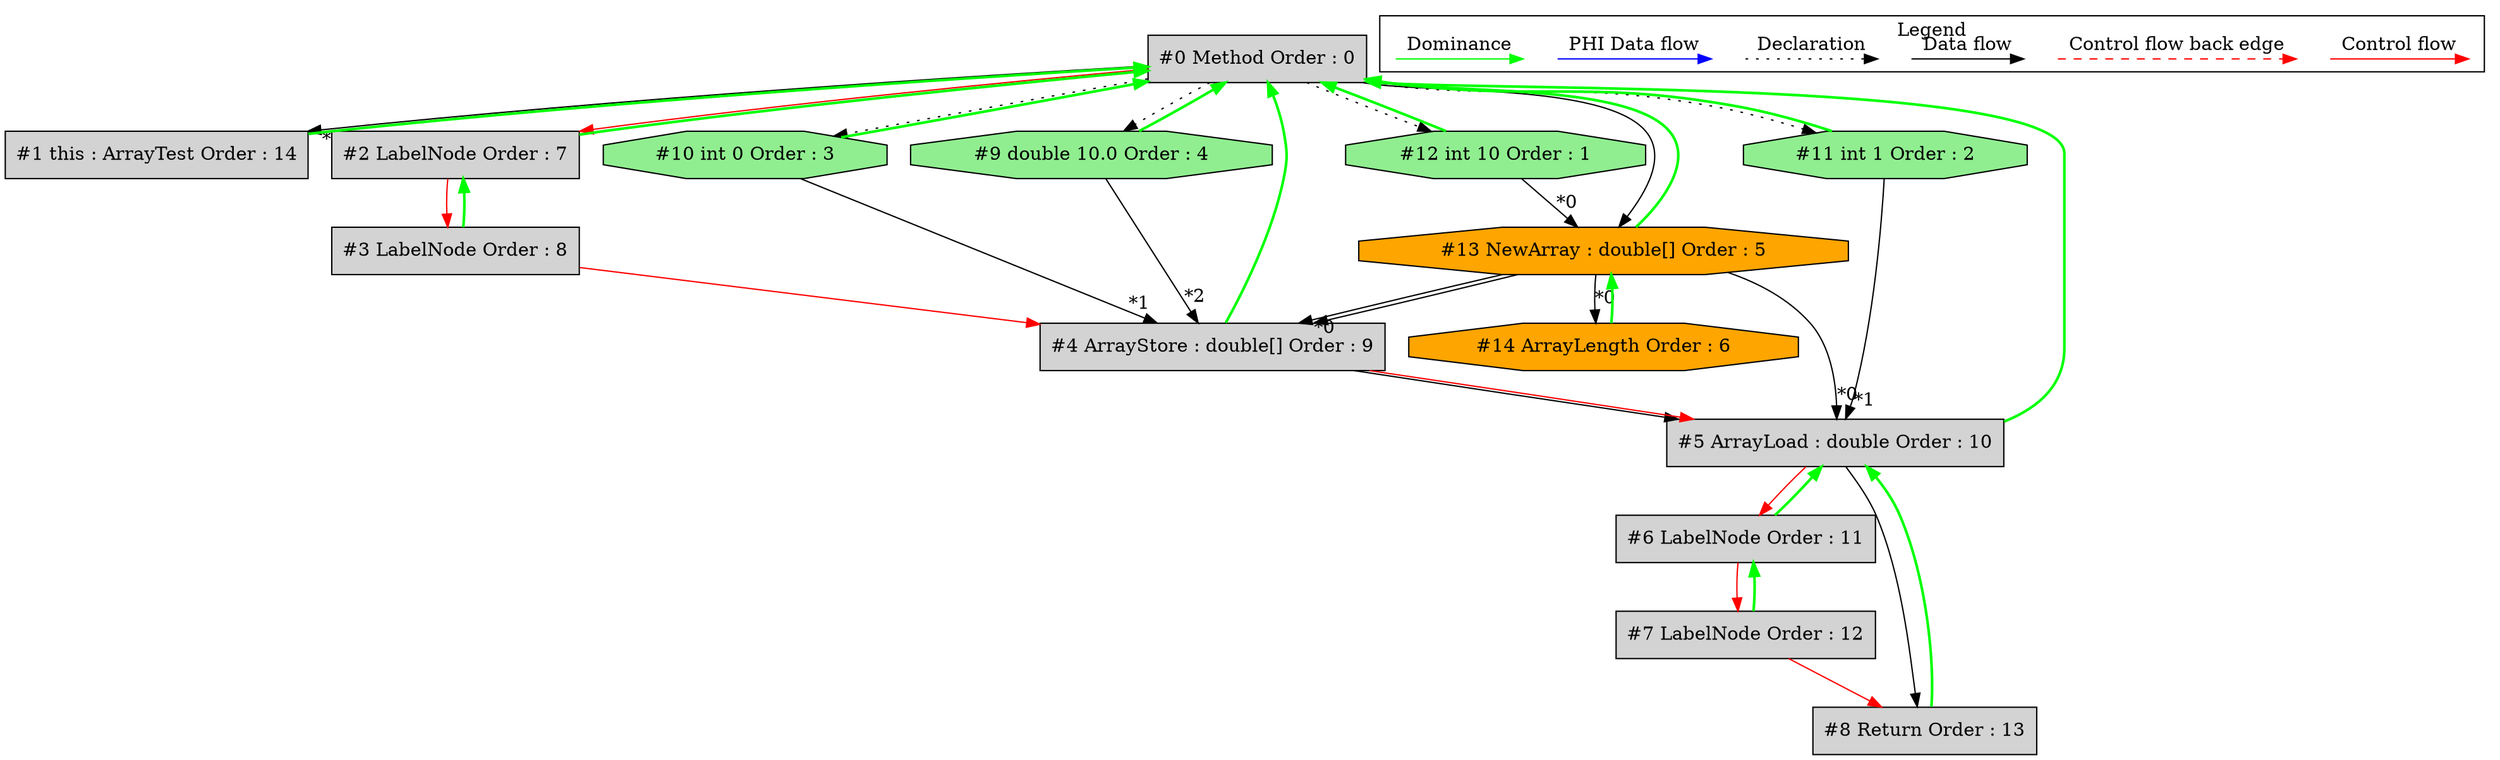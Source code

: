 digraph debugoutput {
 ordering="in";
 node0[label="#0 Method Order : 0",shape=box, fillcolor=lightgrey, style=filled];
 node1[label="#1 this : ArrayTest Order : 14",shape=box, fillcolor=lightgrey, style=filled];
 node1 -> node0[dir="forward" color="green" penwidth="2"];
 node0 -> node1[headlabel="*0", labeldistance=2];
 node2[label="#2 LabelNode Order : 7",shape=box, fillcolor=lightgrey, style=filled];
 node2 -> node0[dir="forward" color="green" penwidth="2"];
 node0 -> node2[labeldistance=2, color=red, fontcolor=red];
 node3[label="#3 LabelNode Order : 8",shape=box, fillcolor=lightgrey, style=filled];
 node3 -> node2[dir="forward" color="green" penwidth="2"];
 node2 -> node3[labeldistance=2, color=red, fontcolor=red];
 node4[label="#4 ArrayStore : double[] Order : 9",shape=box, fillcolor=lightgrey, style=filled];
 node4 -> node0[dir="forward" color="green" penwidth="2"];
 node13 -> node4[headlabel="*0", labeldistance=2];
 node10 -> node4[headlabel="*1", labeldistance=2];
 node9 -> node4[headlabel="*2", labeldistance=2];
 node13 -> node4;
 node3 -> node4[labeldistance=2, color=red, fontcolor=red];
 node5[label="#5 ArrayLoad : double Order : 10",shape=box, fillcolor=lightgrey, style=filled];
 node5 -> node0[dir="forward" color="green" penwidth="2"];
 node13 -> node5[headlabel="*0", labeldistance=2];
 node11 -> node5[headlabel="*1", labeldistance=2];
 node4 -> node5;
 node4 -> node5[labeldistance=2, color=red, fontcolor=red];
 node6[label="#6 LabelNode Order : 11",shape=box, fillcolor=lightgrey, style=filled];
 node6 -> node5[dir="forward" color="green" penwidth="2"];
 node5 -> node6[labeldistance=2, color=red, fontcolor=red];
 node7[label="#7 LabelNode Order : 12",shape=box, fillcolor=lightgrey, style=filled];
 node7 -> node6[dir="forward" color="green" penwidth="2"];
 node6 -> node7[labeldistance=2, color=red, fontcolor=red];
 node8[label="#8 Return Order : 13",shape=box, fillcolor=lightgrey, style=filled];
 node8 -> node5[dir="forward" color="green" penwidth="2"];
 node7 -> node8[labeldistance=2, color=red, fontcolor=red];
 node5 -> node8;
 node9[label="#9 double 10.0 Order : 4",shape=octagon, fillcolor=lightgreen, style=filled];
 node9 -> node0[dir="forward" color="green" penwidth="2"];
 node0 -> node9[style=dotted];
 node10[label="#10 int 0 Order : 3",shape=octagon, fillcolor=lightgreen, style=filled];
 node10 -> node0[dir="forward" color="green" penwidth="2"];
 node0 -> node10[style=dotted];
 node11[label="#11 int 1 Order : 2",shape=octagon, fillcolor=lightgreen, style=filled];
 node11 -> node0[dir="forward" color="green" penwidth="2"];
 node0 -> node11[style=dotted];
 node12[label="#12 int 10 Order : 1",shape=octagon, fillcolor=lightgreen, style=filled];
 node12 -> node0[dir="forward" color="green" penwidth="2"];
 node0 -> node12[style=dotted];
 node13[label="#13 NewArray : double[] Order : 5",shape=octagon, fillcolor=orange, style=filled];
 node13 -> node0[dir="forward" color="green" penwidth="2"];
 node12 -> node13[headlabel="*0", labeldistance=2];
 node0 -> node13;
 node14[label="#14 ArrayLength Order : 6",shape=octagon, fillcolor=orange, style=filled];
 node14 -> node13[dir="forward" color="green" penwidth="2"];
 node13 -> node14[headlabel="*0", labeldistance=2];
 subgraph cluster_000 {
  label = "Legend";
  node [shape=point]
  {
   rank=same;
   c0 [style = invis];
   c1 [style = invis];
   c2 [style = invis];
   c3 [style = invis];
   d0 [style = invis];
   d1 [style = invis];
   d2 [style = invis];
   d3 [style = invis];
   d4 [style = invis];
   d5 [style = invis];
   d6 [style = invis];
   d7 [style = invis];
  }
  c0 -> c1 [label="Control flow", style=solid, color=red]
  c2 -> c3 [label="Control flow back edge", style=dashed, color=red]
  d0 -> d1 [label="Data flow"]
  d2 -> d3 [label="Declaration", style=dotted]
  d4 -> d5 [label="PHI Data flow", color=blue]
  d6 -> d7 [label="Dominance", color=green]
 }

}
